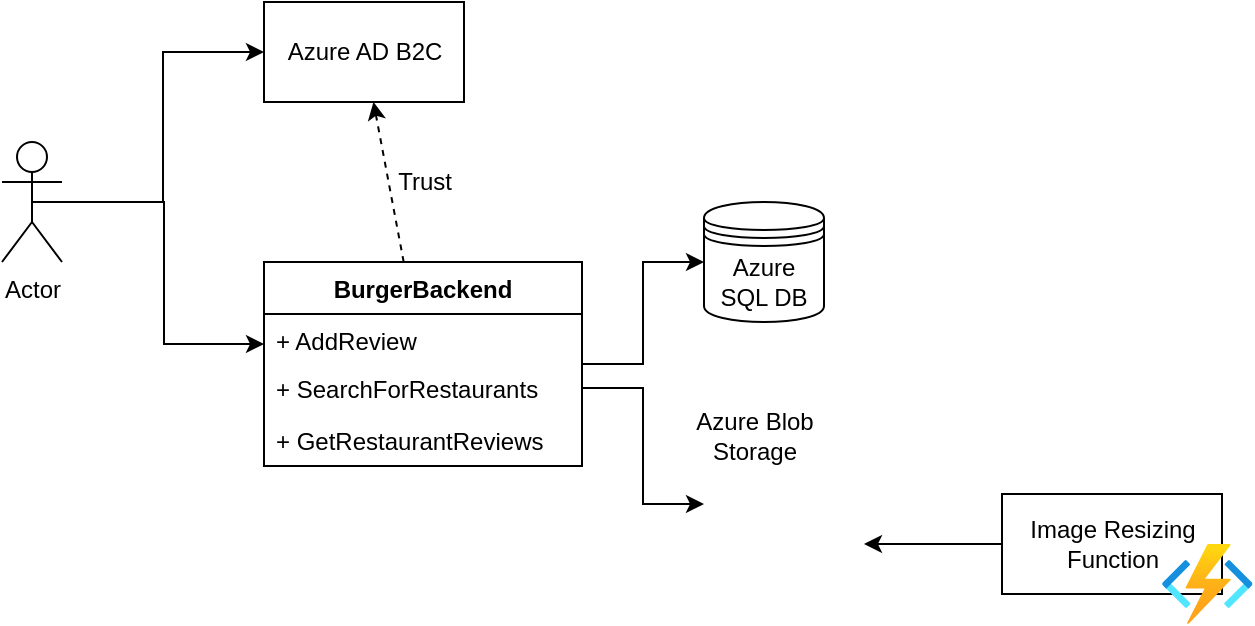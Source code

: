 <mxfile version="15.8.6" type="device"><diagram id="C5RBs43oDa-KdzZeNtuy" name="Page-1"><mxGraphModel dx="1718" dy="955" grid="0" gridSize="10" guides="1" tooltips="1" connect="1" arrows="1" fold="1" page="0" pageScale="1" pageWidth="827" pageHeight="1169" math="0" shadow="0"><root><mxCell id="WIyWlLk6GJQsqaUBKTNV-0"/><mxCell id="WIyWlLk6GJQsqaUBKTNV-1" parent="WIyWlLk6GJQsqaUBKTNV-0"/><mxCell id="ZyVSjusQhYMja0uo_KOg-0" value="Azure SQL DB" style="shape=datastore;whiteSpace=wrap;html=1;" parent="WIyWlLk6GJQsqaUBKTNV-1" vertex="1"><mxGeometry x="381" y="120" width="60" height="60" as="geometry"/></mxCell><mxCell id="ZyVSjusQhYMja0uo_KOg-14" style="edgeStyle=orthogonalEdgeStyle;rounded=0;orthogonalLoop=1;jettySize=auto;html=1;entryX=0;entryY=0.5;entryDx=0;entryDy=0;" parent="WIyWlLk6GJQsqaUBKTNV-1" source="ZyVSjusQhYMja0uo_KOg-15" target="ZyVSjusQhYMja0uo_KOg-0" edge="1"><mxGeometry relative="1" as="geometry"><mxPoint x="711" y="200" as="sourcePoint"/></mxGeometry></mxCell><mxCell id="ZyVSjusQhYMja0uo_KOg-2" value="Azure AD B2C" style="html=1;dashed=0;whitespace=wrap;" parent="WIyWlLk6GJQsqaUBKTNV-1" vertex="1"><mxGeometry x="161" y="20" width="100" height="50" as="geometry"/></mxCell><mxCell id="ZyVSjusQhYMja0uo_KOg-12" style="edgeStyle=orthogonalEdgeStyle;rounded=0;orthogonalLoop=1;jettySize=auto;html=1;exitX=0.5;exitY=0.5;exitDx=0;exitDy=0;exitPerimeter=0;" parent="WIyWlLk6GJQsqaUBKTNV-1" source="ZyVSjusQhYMja0uo_KOg-3" target="ZyVSjusQhYMja0uo_KOg-15" edge="1"><mxGeometry relative="1" as="geometry"><mxPoint x="161" y="205" as="targetPoint"/><Array as="points"><mxPoint x="111" y="120"/><mxPoint x="111" y="191"/></Array></mxGeometry></mxCell><mxCell id="ZyVSjusQhYMja0uo_KOg-13" style="edgeStyle=orthogonalEdgeStyle;rounded=0;orthogonalLoop=1;jettySize=auto;html=1;exitX=0.5;exitY=0.5;exitDx=0;exitDy=0;exitPerimeter=0;entryX=0;entryY=0.5;entryDx=0;entryDy=0;" parent="WIyWlLk6GJQsqaUBKTNV-1" source="ZyVSjusQhYMja0uo_KOg-3" target="ZyVSjusQhYMja0uo_KOg-2" edge="1"><mxGeometry relative="1" as="geometry"/></mxCell><mxCell id="ZyVSjusQhYMja0uo_KOg-3" value="Actor" style="shape=umlActor;verticalLabelPosition=bottom;verticalAlign=top;html=1;outlineConnect=0;" parent="WIyWlLk6GJQsqaUBKTNV-1" vertex="1"><mxGeometry x="30" y="90" width="30" height="60" as="geometry"/></mxCell><mxCell id="ZyVSjusQhYMja0uo_KOg-15" value="BurgerBackend" style="swimlane;fontStyle=1;align=center;verticalAlign=top;childLayout=stackLayout;horizontal=1;startSize=26;horizontalStack=0;resizeParent=1;resizeParentMax=0;resizeLast=0;collapsible=1;marginBottom=0;" parent="WIyWlLk6GJQsqaUBKTNV-1" vertex="1"><mxGeometry x="161" y="150" width="159" height="102" as="geometry"/></mxCell><mxCell id="ZyVSjusQhYMja0uo_KOg-18" value="+ AddReview" style="text;strokeColor=none;fillColor=none;align=left;verticalAlign=top;spacingLeft=4;spacingRight=4;overflow=hidden;rotatable=0;points=[[0,0.5],[1,0.5]];portConstraint=eastwest;fontStyle=0" parent="ZyVSjusQhYMja0uo_KOg-15" vertex="1"><mxGeometry y="26" width="159" height="24" as="geometry"/></mxCell><mxCell id="ZyVSjusQhYMja0uo_KOg-19" value="+ SearchForRestaurants" style="text;strokeColor=none;fillColor=none;align=left;verticalAlign=top;spacingLeft=4;spacingRight=4;overflow=hidden;rotatable=0;points=[[0,0.5],[1,0.5]];portConstraint=eastwest;" parent="ZyVSjusQhYMja0uo_KOg-15" vertex="1"><mxGeometry y="50" width="159" height="26" as="geometry"/></mxCell><mxCell id="ZyVSjusQhYMja0uo_KOg-73" value="+ GetRestaurantReviews" style="text;strokeColor=none;fillColor=none;align=left;verticalAlign=top;spacingLeft=4;spacingRight=4;overflow=hidden;rotatable=0;points=[[0,0.5],[1,0.5]];portConstraint=eastwest;" parent="ZyVSjusQhYMja0uo_KOg-15" vertex="1"><mxGeometry y="76" width="159" height="26" as="geometry"/></mxCell><mxCell id="ZyVSjusQhYMja0uo_KOg-24" value="Trust" style="text;html=1;align=center;verticalAlign=middle;resizable=0;points=[];autosize=1;strokeColor=none;fillColor=none;" parent="WIyWlLk6GJQsqaUBKTNV-1" vertex="1"><mxGeometry x="221" y="100" width="40" height="20" as="geometry"/></mxCell><mxCell id="ZyVSjusQhYMja0uo_KOg-28" value="" style="html=1;labelBackgroundColor=#ffffff;startArrow=none;startFill=0;startSize=6;endArrow=classic;endFill=1;endSize=6;jettySize=auto;orthogonalLoop=1;strokeWidth=1;dashed=1;fontSize=14;rounded=0;" parent="WIyWlLk6GJQsqaUBKTNV-1" source="ZyVSjusQhYMja0uo_KOg-15" target="ZyVSjusQhYMja0uo_KOg-2" edge="1"><mxGeometry width="60" height="60" relative="1" as="geometry"><mxPoint x="240" y="140" as="sourcePoint"/><mxPoint x="300" y="80" as="targetPoint"/></mxGeometry></mxCell><mxCell id="ZyVSjusQhYMja0uo_KOg-57" value="" style="shape=image;html=1;verticalAlign=top;verticalLabelPosition=bottom;labelBackgroundColor=#ffffff;imageAspect=0;aspect=fixed;image=https://cdn2.iconfinder.com/data/icons/competitive-strategy-and-corporate-training/512/198_Binary_code_coding_data_document_app_development-128.png;fillColor=none;" parent="WIyWlLk6GJQsqaUBKTNV-1" vertex="1"><mxGeometry x="381" y="251" width="80" height="80" as="geometry"/></mxCell><mxCell id="ZyVSjusQhYMja0uo_KOg-58" style="edgeStyle=orthogonalEdgeStyle;rounded=0;orthogonalLoop=1;jettySize=auto;html=1;entryX=0;entryY=0.25;entryDx=0;entryDy=0;" parent="WIyWlLk6GJQsqaUBKTNV-1" source="ZyVSjusQhYMja0uo_KOg-19" target="ZyVSjusQhYMja0uo_KOg-57" edge="1"><mxGeometry relative="1" as="geometry"/></mxCell><mxCell id="ZyVSjusQhYMja0uo_KOg-59" value="Azure Blob&lt;br&gt;Storage" style="text;html=1;align=center;verticalAlign=middle;resizable=0;points=[];autosize=1;strokeColor=none;fillColor=none;" parent="WIyWlLk6GJQsqaUBKTNV-1" vertex="1"><mxGeometry x="371" y="222" width="70" height="30" as="geometry"/></mxCell><mxCell id="jEnnccGFBxhlYHND2FZQ-5" style="edgeStyle=orthogonalEdgeStyle;rounded=0;orthogonalLoop=1;jettySize=auto;html=1;exitX=0;exitY=0.5;exitDx=0;exitDy=0;" parent="WIyWlLk6GJQsqaUBKTNV-1" source="jEnnccGFBxhlYHND2FZQ-4" target="ZyVSjusQhYMja0uo_KOg-57" edge="1"><mxGeometry relative="1" as="geometry"/></mxCell><mxCell id="jEnnccGFBxhlYHND2FZQ-4" value="Image Resizing&lt;br&gt;Function" style="html=1;" parent="WIyWlLk6GJQsqaUBKTNV-1" vertex="1"><mxGeometry x="530" y="266" width="110" height="50" as="geometry"/></mxCell><mxCell id="jEnnccGFBxhlYHND2FZQ-6" value="" style="aspect=fixed;html=1;points=[];align=center;image;fontSize=12;image=img/lib/azure2/iot/Function_Apps.svg;" parent="WIyWlLk6GJQsqaUBKTNV-1" vertex="1"><mxGeometry x="610" y="291" width="45.33" height="40" as="geometry"/></mxCell></root></mxGraphModel></diagram></mxfile>